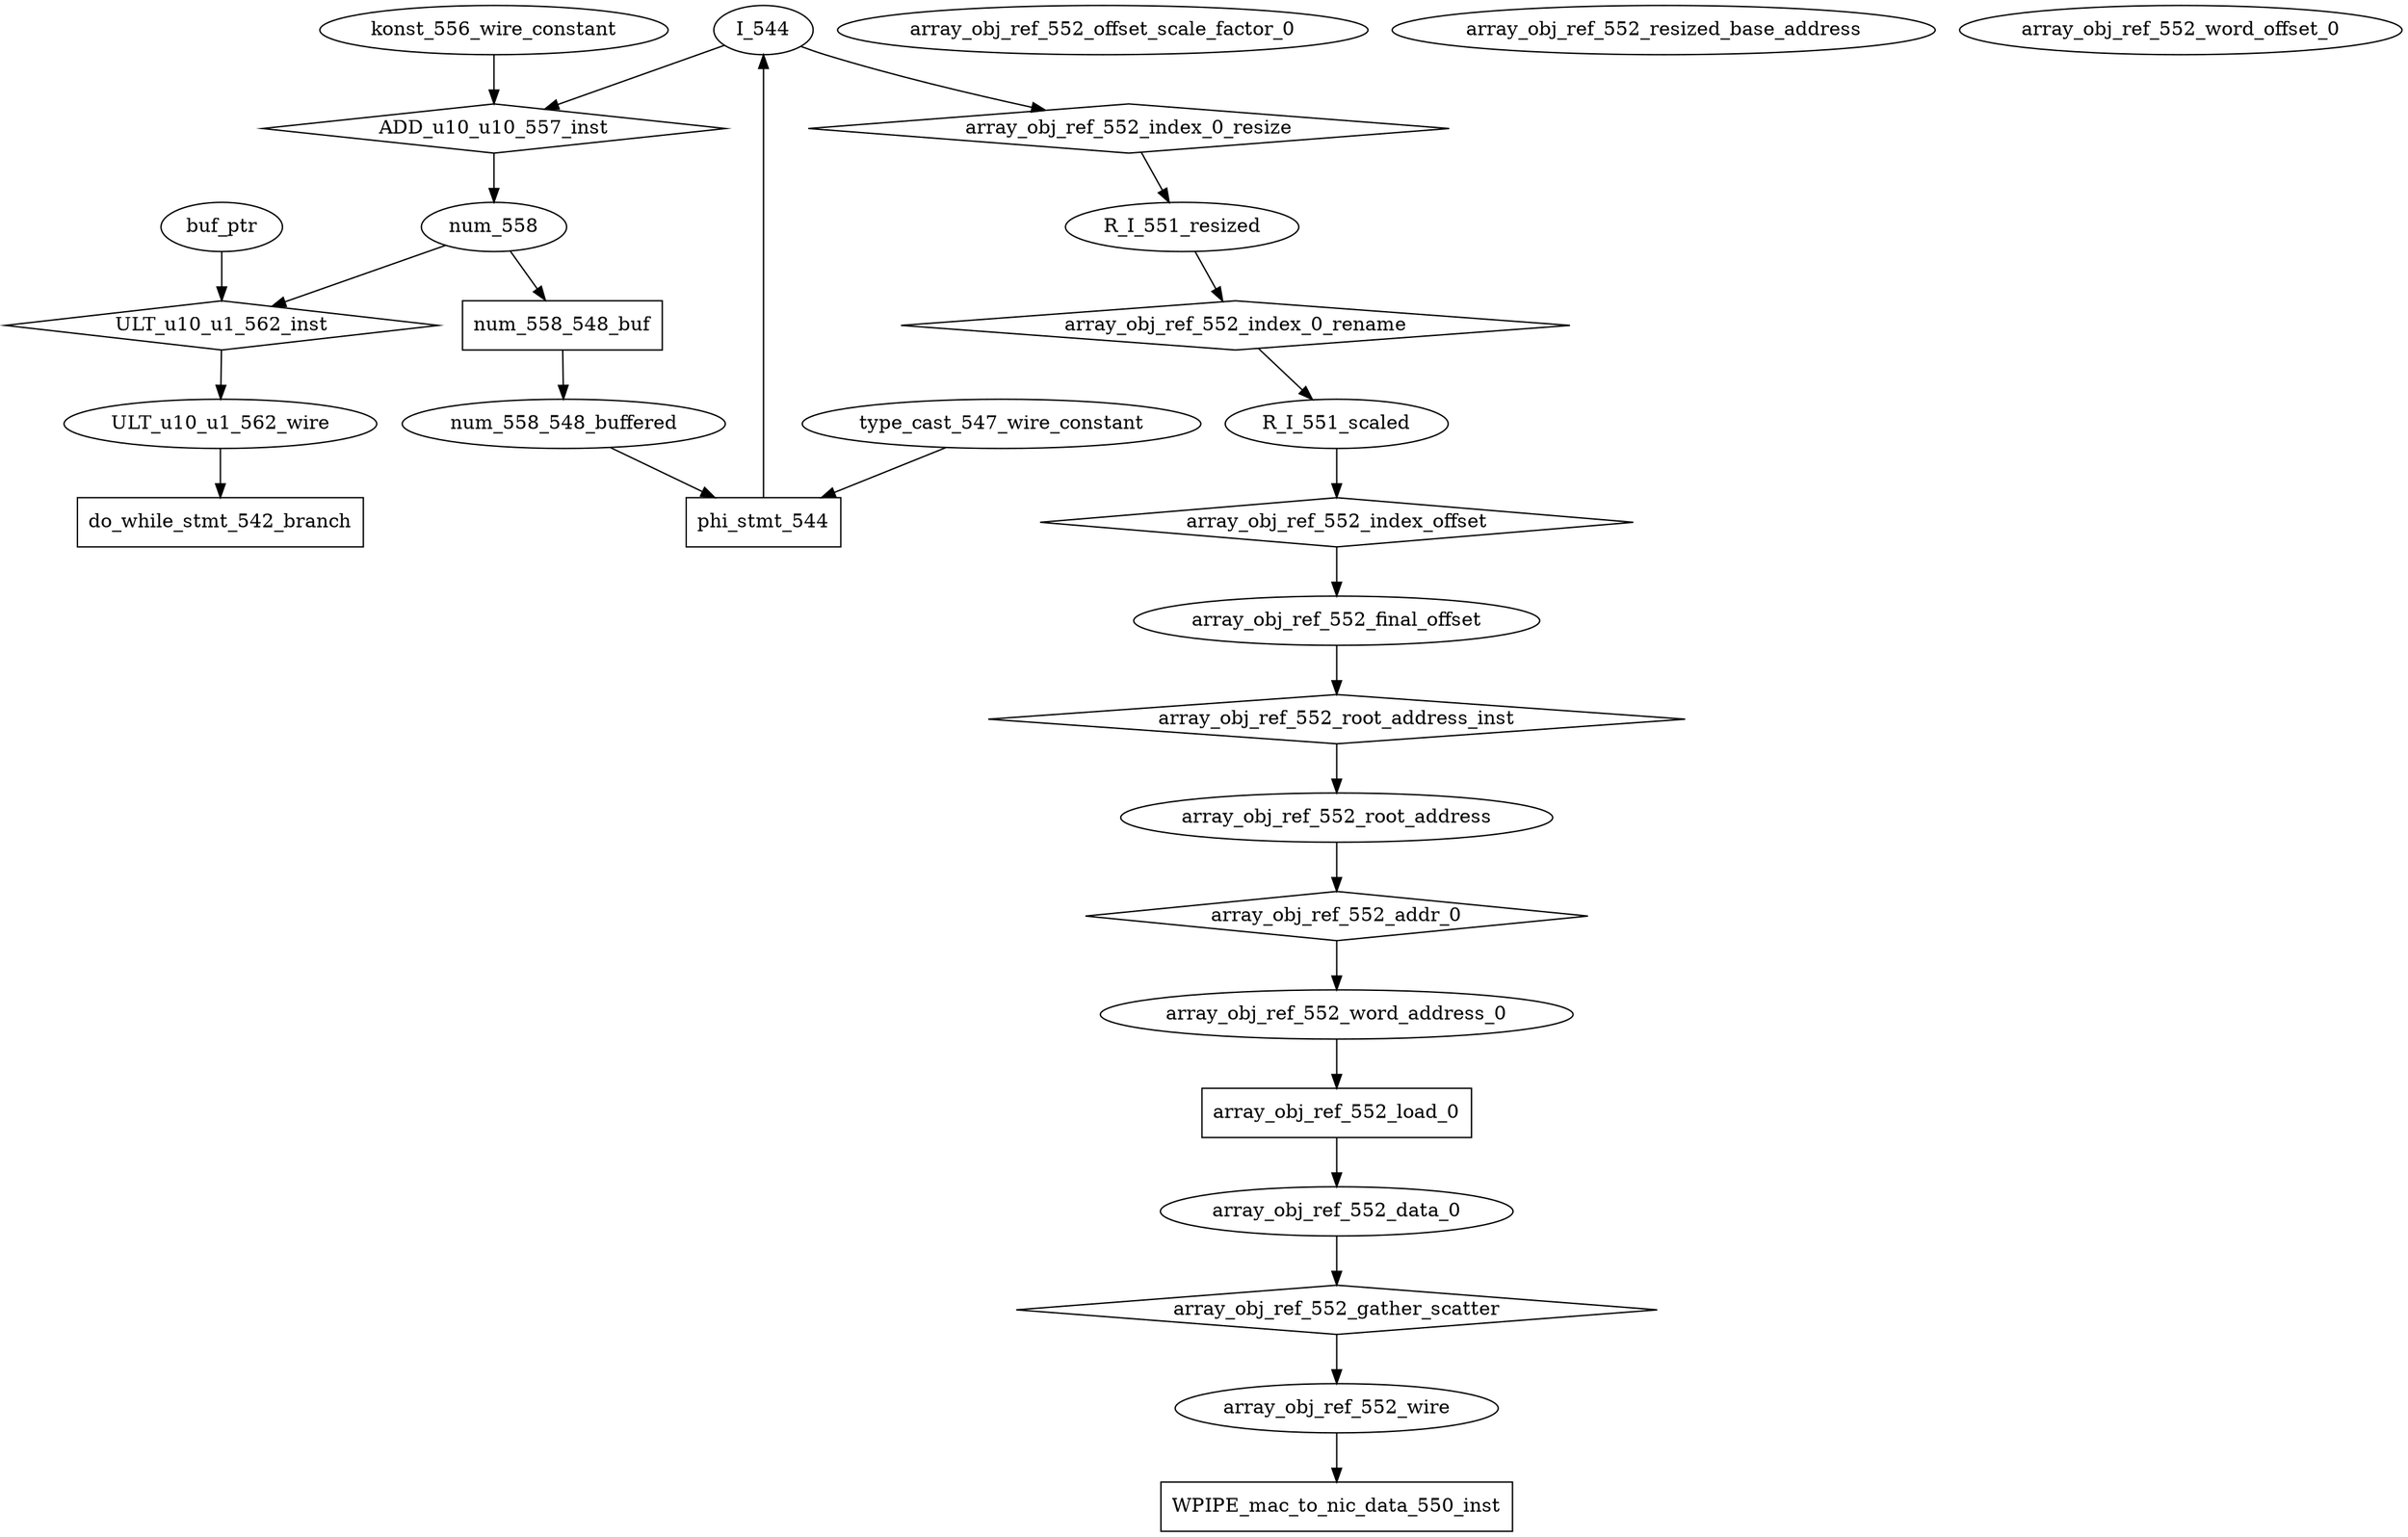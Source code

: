 digraph data_path {
  I_544 [shape=ellipse];
  R_I_551_resized [shape=ellipse];
  R_I_551_scaled [shape=ellipse];
  ULT_u10_u1_562_wire [shape=ellipse];
  array_obj_ref_552_data_0 [shape=ellipse];
  array_obj_ref_552_final_offset [shape=ellipse];
  array_obj_ref_552_offset_scale_factor_0 [shape=ellipse];
  array_obj_ref_552_resized_base_address [shape=ellipse];
  array_obj_ref_552_root_address [shape=ellipse];
  array_obj_ref_552_wire [shape=ellipse];
  array_obj_ref_552_word_address_0 [shape=ellipse];
  array_obj_ref_552_word_offset_0 [shape=ellipse];
  konst_556_wire_constant [shape=ellipse];
  num_558 [shape=ellipse];
  num_558_548_buffered [shape=ellipse];
  type_cast_547_wire_constant [shape=ellipse];
  ADD_u10_u10_557_inst [shape=diamond];
I_544  -> ADD_u10_u10_557_inst;
konst_556_wire_constant  -> ADD_u10_u10_557_inst;
ADD_u10_u10_557_inst -> num_558;
  ULT_u10_u1_562_inst [shape=diamond];
num_558  -> ULT_u10_u1_562_inst;
buf_ptr  -> ULT_u10_u1_562_inst;
ULT_u10_u1_562_inst -> ULT_u10_u1_562_wire;
  WPIPE_mac_to_nic_data_550_inst [shape=rectangle];
array_obj_ref_552_wire  -> WPIPE_mac_to_nic_data_550_inst;
  array_obj_ref_552_addr_0 [shape=diamond];
array_obj_ref_552_root_address  -> array_obj_ref_552_addr_0;
array_obj_ref_552_addr_0 -> array_obj_ref_552_word_address_0;
  array_obj_ref_552_gather_scatter [shape=diamond];
array_obj_ref_552_data_0  -> array_obj_ref_552_gather_scatter;
array_obj_ref_552_gather_scatter -> array_obj_ref_552_wire;
  array_obj_ref_552_index_0_rename [shape=diamond];
R_I_551_resized  -> array_obj_ref_552_index_0_rename;
array_obj_ref_552_index_0_rename -> R_I_551_scaled;
  array_obj_ref_552_index_0_resize [shape=diamond];
I_544  -> array_obj_ref_552_index_0_resize;
array_obj_ref_552_index_0_resize -> R_I_551_resized;
  array_obj_ref_552_index_offset [shape=diamond];
R_I_551_scaled  -> array_obj_ref_552_index_offset;
array_obj_ref_552_index_offset -> array_obj_ref_552_final_offset;
  array_obj_ref_552_load_0 [shape=rectangle];
array_obj_ref_552_word_address_0  -> array_obj_ref_552_load_0;
array_obj_ref_552_load_0 -> array_obj_ref_552_data_0;
  array_obj_ref_552_root_address_inst [shape=diamond];
array_obj_ref_552_final_offset  -> array_obj_ref_552_root_address_inst;
array_obj_ref_552_root_address_inst -> array_obj_ref_552_root_address;
  do_while_stmt_542_branch [shape=rectangle];
ULT_u10_u1_562_wire  -> do_while_stmt_542_branch;
  num_558_548_buf [shape=rectangle];
num_558  -> num_558_548_buf;
num_558_548_buf -> num_558_548_buffered;
  phi_stmt_544 [shape=rectangle];
type_cast_547_wire_constant  -> phi_stmt_544;
num_558_548_buffered  -> phi_stmt_544;
phi_stmt_544 -> I_544;
}
